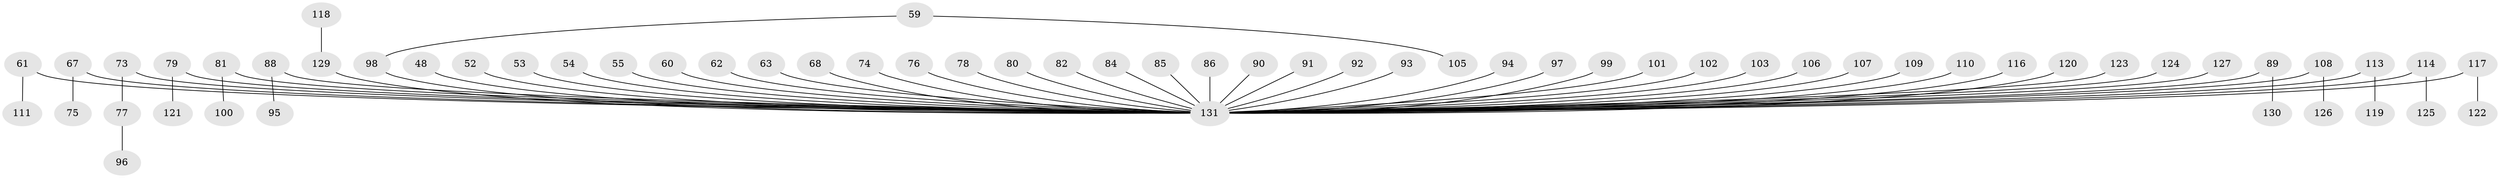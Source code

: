 // original degree distribution, {6: 0.015267175572519083, 5: 0.03816793893129771, 8: 0.007633587786259542, 4: 0.04580152671755725, 3: 0.12213740458015267, 7: 0.015267175572519083, 2: 0.22900763358778625, 1: 0.5267175572519084}
// Generated by graph-tools (version 1.1) at 2025/52/03/09/25 04:52:21]
// undirected, 65 vertices, 64 edges
graph export_dot {
graph [start="1"]
  node [color=gray90,style=filled];
  48;
  52;
  53;
  54;
  55;
  59;
  60;
  61;
  62;
  63;
  67;
  68;
  73 [super="+71"];
  74;
  75;
  76;
  77;
  78;
  79;
  80;
  81;
  82;
  84;
  85;
  86;
  88 [super="+23"];
  89 [super="+87"];
  90;
  91;
  92;
  93;
  94;
  95;
  96;
  97;
  98 [super="+58"];
  99;
  100;
  101;
  102;
  103;
  105;
  106;
  107;
  108 [super="+72+83"];
  109;
  110;
  111;
  113 [super="+104"];
  114 [super="+50"];
  116;
  117;
  118;
  119;
  120 [super="+29"];
  121;
  122;
  123;
  124;
  125;
  126;
  127;
  129 [super="+32"];
  130;
  131 [super="+51+128+57+28+70+66+115+36+42+112+45+46"];
  48 -- 131;
  52 -- 131;
  53 -- 131;
  54 -- 131;
  55 -- 131;
  59 -- 105;
  59 -- 98;
  60 -- 131;
  61 -- 111;
  61 -- 131;
  62 -- 131;
  63 -- 131;
  67 -- 75;
  67 -- 131;
  68 -- 131;
  73 -- 77;
  73 -- 131;
  74 -- 131;
  76 -- 131;
  77 -- 96;
  78 -- 131;
  79 -- 121;
  79 -- 131;
  80 -- 131;
  81 -- 100;
  81 -- 131;
  82 -- 131;
  84 -- 131;
  85 -- 131;
  86 -- 131;
  88 -- 95;
  88 -- 131;
  89 -- 130;
  89 -- 131;
  90 -- 131;
  91 -- 131;
  92 -- 131;
  93 -- 131;
  94 -- 131;
  97 -- 131;
  98 -- 131;
  99 -- 131;
  101 -- 131;
  102 -- 131;
  103 -- 131;
  106 -- 131;
  107 -- 131;
  108 -- 126;
  108 -- 131;
  109 -- 131;
  110 -- 131;
  113 -- 119;
  113 -- 131;
  114 -- 131;
  114 -- 125;
  116 -- 131;
  117 -- 122;
  117 -- 131;
  118 -- 129;
  120 -- 131;
  123 -- 131;
  124 -- 131;
  127 -- 131;
  129 -- 131;
}
